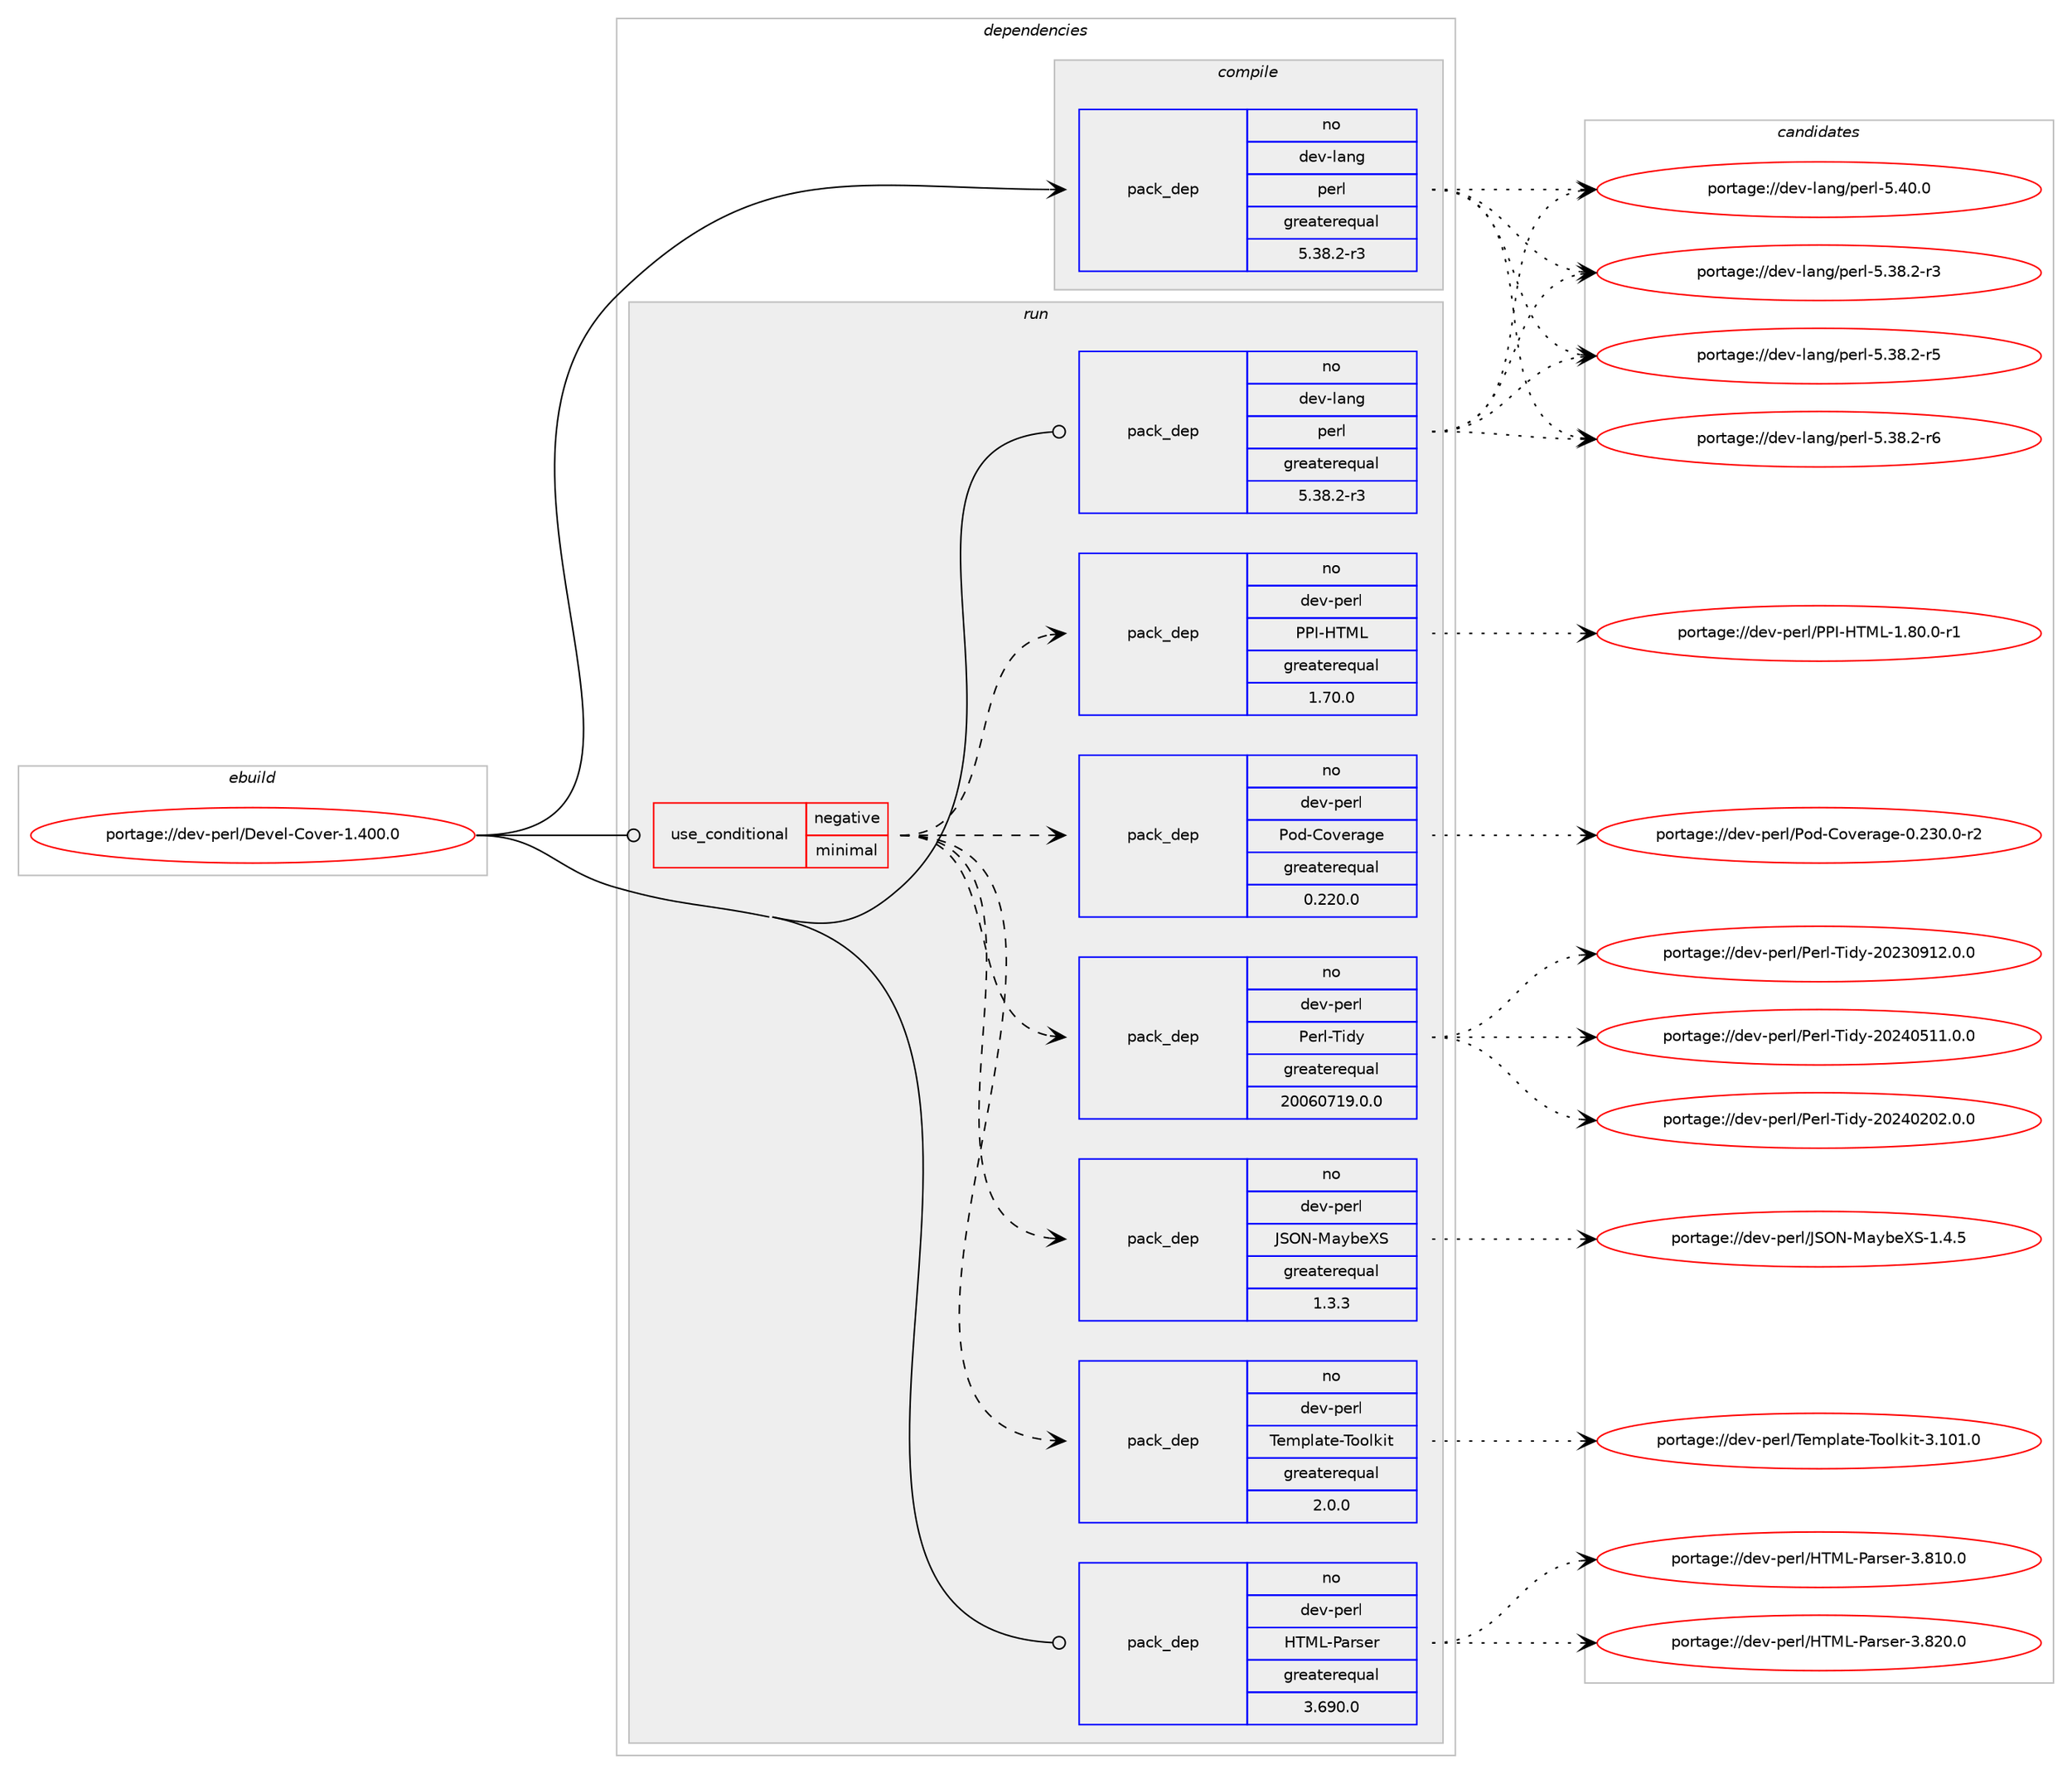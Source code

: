 digraph prolog {

# *************
# Graph options
# *************

newrank=true;
concentrate=true;
compound=true;
graph [rankdir=LR,fontname=Helvetica,fontsize=10,ranksep=1.5];#, ranksep=2.5, nodesep=0.2];
edge  [arrowhead=vee];
node  [fontname=Helvetica,fontsize=10];

# **********
# The ebuild
# **********

subgraph cluster_leftcol {
color=gray;
rank=same;
label=<<i>ebuild</i>>;
id [label="portage://dev-perl/Devel-Cover-1.400.0", color=red, width=4, href="../dev-perl/Devel-Cover-1.400.0.svg"];
}

# ****************
# The dependencies
# ****************

subgraph cluster_midcol {
color=gray;
label=<<i>dependencies</i>>;
subgraph cluster_compile {
fillcolor="#eeeeee";
style=filled;
label=<<i>compile</i>>;
subgraph pack34454 {
dependency64580 [label=<<TABLE BORDER="0" CELLBORDER="1" CELLSPACING="0" CELLPADDING="4" WIDTH="220"><TR><TD ROWSPAN="6" CELLPADDING="30">pack_dep</TD></TR><TR><TD WIDTH="110">no</TD></TR><TR><TD>dev-lang</TD></TR><TR><TD>perl</TD></TR><TR><TD>greaterequal</TD></TR><TR><TD>5.38.2-r3</TD></TR></TABLE>>, shape=none, color=blue];
}
id:e -> dependency64580:w [weight=20,style="solid",arrowhead="vee"];
}
subgraph cluster_compileandrun {
fillcolor="#eeeeee";
style=filled;
label=<<i>compile and run</i>>;
}
subgraph cluster_run {
fillcolor="#eeeeee";
style=filled;
label=<<i>run</i>>;
subgraph cond28957 {
dependency64581 [label=<<TABLE BORDER="0" CELLBORDER="1" CELLSPACING="0" CELLPADDING="4"><TR><TD ROWSPAN="3" CELLPADDING="10">use_conditional</TD></TR><TR><TD>negative</TD></TR><TR><TD>minimal</TD></TR></TABLE>>, shape=none, color=red];
# *** BEGIN UNKNOWN DEPENDENCY TYPE (TODO) ***
# dependency64581 -> package_dependency(portage://dev-perl/Devel-Cover-1.400.0,run,no,dev-perl,Browser-Open,none,[,,],[],[])
# *** END UNKNOWN DEPENDENCY TYPE (TODO) ***

# *** BEGIN UNKNOWN DEPENDENCY TYPE (TODO) ***
# dependency64581 -> package_dependency(portage://dev-perl/Devel-Cover-1.400.0,run,no,dev-perl,Capture-Tiny,none,[,,],[],[])
# *** END UNKNOWN DEPENDENCY TYPE (TODO) ***

# *** BEGIN UNKNOWN DEPENDENCY TYPE (TODO) ***
# dependency64581 -> package_dependency(portage://dev-perl/Devel-Cover-1.400.0,run,no,dev-perl,Class-XSAccessor,none,[,,],[],[])
# *** END UNKNOWN DEPENDENCY TYPE (TODO) ***

# *** BEGIN UNKNOWN DEPENDENCY TYPE (TODO) ***
# dependency64581 -> package_dependency(portage://dev-perl/Devel-Cover-1.400.0,run,no,dev-perl,HTML-Parser,none,[,,],[],[])
# *** END UNKNOWN DEPENDENCY TYPE (TODO) ***

subgraph pack34455 {
dependency64582 [label=<<TABLE BORDER="0" CELLBORDER="1" CELLSPACING="0" CELLPADDING="4" WIDTH="220"><TR><TD ROWSPAN="6" CELLPADDING="30">pack_dep</TD></TR><TR><TD WIDTH="110">no</TD></TR><TR><TD>dev-perl</TD></TR><TR><TD>JSON-MaybeXS</TD></TR><TR><TD>greaterequal</TD></TR><TR><TD>1.3.3</TD></TR></TABLE>>, shape=none, color=blue];
}
dependency64581:e -> dependency64582:w [weight=20,style="dashed",arrowhead="vee"];
# *** BEGIN UNKNOWN DEPENDENCY TYPE (TODO) ***
# dependency64581 -> package_dependency(portage://dev-perl/Devel-Cover-1.400.0,run,no,dev-perl,Moo,none,[,,],[],[])
# *** END UNKNOWN DEPENDENCY TYPE (TODO) ***

# *** BEGIN UNKNOWN DEPENDENCY TYPE (TODO) ***
# dependency64581 -> package_dependency(portage://dev-perl/Devel-Cover-1.400.0,run,no,dev-perl,Parallel-Iterator,none,[,,],[],[])
# *** END UNKNOWN DEPENDENCY TYPE (TODO) ***

subgraph pack34456 {
dependency64583 [label=<<TABLE BORDER="0" CELLBORDER="1" CELLSPACING="0" CELLPADDING="4" WIDTH="220"><TR><TD ROWSPAN="6" CELLPADDING="30">pack_dep</TD></TR><TR><TD WIDTH="110">no</TD></TR><TR><TD>dev-perl</TD></TR><TR><TD>Perl-Tidy</TD></TR><TR><TD>greaterequal</TD></TR><TR><TD>20060719.0.0</TD></TR></TABLE>>, shape=none, color=blue];
}
dependency64581:e -> dependency64583:w [weight=20,style="dashed",arrowhead="vee"];
subgraph pack34457 {
dependency64584 [label=<<TABLE BORDER="0" CELLBORDER="1" CELLSPACING="0" CELLPADDING="4" WIDTH="220"><TR><TD ROWSPAN="6" CELLPADDING="30">pack_dep</TD></TR><TR><TD WIDTH="110">no</TD></TR><TR><TD>dev-perl</TD></TR><TR><TD>Pod-Coverage</TD></TR><TR><TD>greaterequal</TD></TR><TR><TD>0.220.0</TD></TR></TABLE>>, shape=none, color=blue];
}
dependency64581:e -> dependency64584:w [weight=20,style="dashed",arrowhead="vee"];
# *** BEGIN UNKNOWN DEPENDENCY TYPE (TODO) ***
# dependency64581 -> package_dependency(portage://dev-perl/Devel-Cover-1.400.0,run,no,dev-perl,Sereal-Decoder,none,[,,],[],[])
# *** END UNKNOWN DEPENDENCY TYPE (TODO) ***

# *** BEGIN UNKNOWN DEPENDENCY TYPE (TODO) ***
# dependency64581 -> package_dependency(portage://dev-perl/Devel-Cover-1.400.0,run,no,dev-perl,Sereal-Encoder,none,[,,],[],[])
# *** END UNKNOWN DEPENDENCY TYPE (TODO) ***

subgraph pack34458 {
dependency64585 [label=<<TABLE BORDER="0" CELLBORDER="1" CELLSPACING="0" CELLPADDING="4" WIDTH="220"><TR><TD ROWSPAN="6" CELLPADDING="30">pack_dep</TD></TR><TR><TD WIDTH="110">no</TD></TR><TR><TD>dev-perl</TD></TR><TR><TD>PPI-HTML</TD></TR><TR><TD>greaterequal</TD></TR><TR><TD>1.70.0</TD></TR></TABLE>>, shape=none, color=blue];
}
dependency64581:e -> dependency64585:w [weight=20,style="dashed",arrowhead="vee"];
subgraph pack34459 {
dependency64586 [label=<<TABLE BORDER="0" CELLBORDER="1" CELLSPACING="0" CELLPADDING="4" WIDTH="220"><TR><TD ROWSPAN="6" CELLPADDING="30">pack_dep</TD></TR><TR><TD WIDTH="110">no</TD></TR><TR><TD>dev-perl</TD></TR><TR><TD>Template-Toolkit</TD></TR><TR><TD>greaterequal</TD></TR><TR><TD>2.0.0</TD></TR></TABLE>>, shape=none, color=blue];
}
dependency64581:e -> dependency64586:w [weight=20,style="dashed",arrowhead="vee"];
# *** BEGIN UNKNOWN DEPENDENCY TYPE (TODO) ***
# dependency64581 -> package_dependency(portage://dev-perl/Devel-Cover-1.400.0,run,no,dev-perl,Test-Differences,none,[,,],[],[])
# *** END UNKNOWN DEPENDENCY TYPE (TODO) ***

# *** BEGIN UNKNOWN DEPENDENCY TYPE (TODO) ***
# dependency64581 -> package_dependency(portage://dev-perl/Devel-Cover-1.400.0,run,no,dev-perl,namespace-clean,none,[,,],[],[])
# *** END UNKNOWN DEPENDENCY TYPE (TODO) ***

}
id:e -> dependency64581:w [weight=20,style="solid",arrowhead="odot"];
subgraph pack34460 {
dependency64587 [label=<<TABLE BORDER="0" CELLBORDER="1" CELLSPACING="0" CELLPADDING="4" WIDTH="220"><TR><TD ROWSPAN="6" CELLPADDING="30">pack_dep</TD></TR><TR><TD WIDTH="110">no</TD></TR><TR><TD>dev-lang</TD></TR><TR><TD>perl</TD></TR><TR><TD>greaterequal</TD></TR><TR><TD>5.38.2-r3</TD></TR></TABLE>>, shape=none, color=blue];
}
id:e -> dependency64587:w [weight=20,style="solid",arrowhead="odot"];
# *** BEGIN UNKNOWN DEPENDENCY TYPE (TODO) ***
# id -> package_dependency(portage://dev-perl/Devel-Cover-1.400.0,run,no,dev-lang,perl,none,[,,],any_same_slot,[])
# *** END UNKNOWN DEPENDENCY TYPE (TODO) ***

subgraph pack34461 {
dependency64588 [label=<<TABLE BORDER="0" CELLBORDER="1" CELLSPACING="0" CELLPADDING="4" WIDTH="220"><TR><TD ROWSPAN="6" CELLPADDING="30">pack_dep</TD></TR><TR><TD WIDTH="110">no</TD></TR><TR><TD>dev-perl</TD></TR><TR><TD>HTML-Parser</TD></TR><TR><TD>greaterequal</TD></TR><TR><TD>3.690.0</TD></TR></TABLE>>, shape=none, color=blue];
}
id:e -> dependency64588:w [weight=20,style="solid",arrowhead="odot"];
# *** BEGIN UNKNOWN DEPENDENCY TYPE (TODO) ***
# id -> package_dependency(portage://dev-perl/Devel-Cover-1.400.0,run,no,virtual,perl-Digest-MD5,none,[,,],[],[])
# *** END UNKNOWN DEPENDENCY TYPE (TODO) ***

# *** BEGIN UNKNOWN DEPENDENCY TYPE (TODO) ***
# id -> package_dependency(portage://dev-perl/Devel-Cover-1.400.0,run,no,virtual,perl-Storable,none,[,,],[],[])
# *** END UNKNOWN DEPENDENCY TYPE (TODO) ***

}
}

# **************
# The candidates
# **************

subgraph cluster_choices {
rank=same;
color=gray;
label=<<i>candidates</i>>;

subgraph choice34454 {
color=black;
nodesep=1;
choice100101118451089711010347112101114108455346515646504511451 [label="portage://dev-lang/perl-5.38.2-r3", color=red, width=4,href="../dev-lang/perl-5.38.2-r3.svg"];
choice100101118451089711010347112101114108455346515646504511453 [label="portage://dev-lang/perl-5.38.2-r5", color=red, width=4,href="../dev-lang/perl-5.38.2-r5.svg"];
choice100101118451089711010347112101114108455346515646504511454 [label="portage://dev-lang/perl-5.38.2-r6", color=red, width=4,href="../dev-lang/perl-5.38.2-r6.svg"];
choice10010111845108971101034711210111410845534652484648 [label="portage://dev-lang/perl-5.40.0", color=red, width=4,href="../dev-lang/perl-5.40.0.svg"];
dependency64580:e -> choice100101118451089711010347112101114108455346515646504511451:w [style=dotted,weight="100"];
dependency64580:e -> choice100101118451089711010347112101114108455346515646504511453:w [style=dotted,weight="100"];
dependency64580:e -> choice100101118451089711010347112101114108455346515646504511454:w [style=dotted,weight="100"];
dependency64580:e -> choice10010111845108971101034711210111410845534652484648:w [style=dotted,weight="100"];
}
subgraph choice34455 {
color=black;
nodesep=1;
choice100101118451121011141084774837978457797121981018883454946524653 [label="portage://dev-perl/JSON-MaybeXS-1.4.5", color=red, width=4,href="../dev-perl/JSON-MaybeXS-1.4.5.svg"];
dependency64582:e -> choice100101118451121011141084774837978457797121981018883454946524653:w [style=dotted,weight="100"];
}
subgraph choice34456 {
color=black;
nodesep=1;
choice100101118451121011141084780101114108458410510012145504850514857495046484648 [label="portage://dev-perl/Perl-Tidy-20230912.0.0", color=red, width=4,href="../dev-perl/Perl-Tidy-20230912.0.0.svg"];
choice100101118451121011141084780101114108458410510012145504850524850485046484648 [label="portage://dev-perl/Perl-Tidy-20240202.0.0", color=red, width=4,href="../dev-perl/Perl-Tidy-20240202.0.0.svg"];
choice100101118451121011141084780101114108458410510012145504850524853494946484648 [label="portage://dev-perl/Perl-Tidy-20240511.0.0", color=red, width=4,href="../dev-perl/Perl-Tidy-20240511.0.0.svg"];
dependency64583:e -> choice100101118451121011141084780101114108458410510012145504850514857495046484648:w [style=dotted,weight="100"];
dependency64583:e -> choice100101118451121011141084780101114108458410510012145504850524850485046484648:w [style=dotted,weight="100"];
dependency64583:e -> choice100101118451121011141084780101114108458410510012145504850524853494946484648:w [style=dotted,weight="100"];
}
subgraph choice34457 {
color=black;
nodesep=1;
choice10010111845112101114108478011110045671111181011149710310145484650514846484511450 [label="portage://dev-perl/Pod-Coverage-0.230.0-r2", color=red, width=4,href="../dev-perl/Pod-Coverage-0.230.0-r2.svg"];
dependency64584:e -> choice10010111845112101114108478011110045671111181011149710310145484650514846484511450:w [style=dotted,weight="100"];
}
subgraph choice34458 {
color=black;
nodesep=1;
choice10010111845112101114108478080734572847776454946564846484511449 [label="portage://dev-perl/PPI-HTML-1.80.0-r1", color=red, width=4,href="../dev-perl/PPI-HTML-1.80.0-r1.svg"];
dependency64585:e -> choice10010111845112101114108478080734572847776454946564846484511449:w [style=dotted,weight="100"];
}
subgraph choice34459 {
color=black;
nodesep=1;
choice1001011184511210111410847841011091121089711610145841111111081071051164551464948494648 [label="portage://dev-perl/Template-Toolkit-3.101.0", color=red, width=4,href="../dev-perl/Template-Toolkit-3.101.0.svg"];
dependency64586:e -> choice1001011184511210111410847841011091121089711610145841111111081071051164551464948494648:w [style=dotted,weight="100"];
}
subgraph choice34460 {
color=black;
nodesep=1;
choice100101118451089711010347112101114108455346515646504511451 [label="portage://dev-lang/perl-5.38.2-r3", color=red, width=4,href="../dev-lang/perl-5.38.2-r3.svg"];
choice100101118451089711010347112101114108455346515646504511453 [label="portage://dev-lang/perl-5.38.2-r5", color=red, width=4,href="../dev-lang/perl-5.38.2-r5.svg"];
choice100101118451089711010347112101114108455346515646504511454 [label="portage://dev-lang/perl-5.38.2-r6", color=red, width=4,href="../dev-lang/perl-5.38.2-r6.svg"];
choice10010111845108971101034711210111410845534652484648 [label="portage://dev-lang/perl-5.40.0", color=red, width=4,href="../dev-lang/perl-5.40.0.svg"];
dependency64587:e -> choice100101118451089711010347112101114108455346515646504511451:w [style=dotted,weight="100"];
dependency64587:e -> choice100101118451089711010347112101114108455346515646504511453:w [style=dotted,weight="100"];
dependency64587:e -> choice100101118451089711010347112101114108455346515646504511454:w [style=dotted,weight="100"];
dependency64587:e -> choice10010111845108971101034711210111410845534652484648:w [style=dotted,weight="100"];
}
subgraph choice34461 {
color=black;
nodesep=1;
choice1001011184511210111410847728477764580971141151011144551465649484648 [label="portage://dev-perl/HTML-Parser-3.810.0", color=red, width=4,href="../dev-perl/HTML-Parser-3.810.0.svg"];
choice1001011184511210111410847728477764580971141151011144551465650484648 [label="portage://dev-perl/HTML-Parser-3.820.0", color=red, width=4,href="../dev-perl/HTML-Parser-3.820.0.svg"];
dependency64588:e -> choice1001011184511210111410847728477764580971141151011144551465649484648:w [style=dotted,weight="100"];
dependency64588:e -> choice1001011184511210111410847728477764580971141151011144551465650484648:w [style=dotted,weight="100"];
}
}

}
